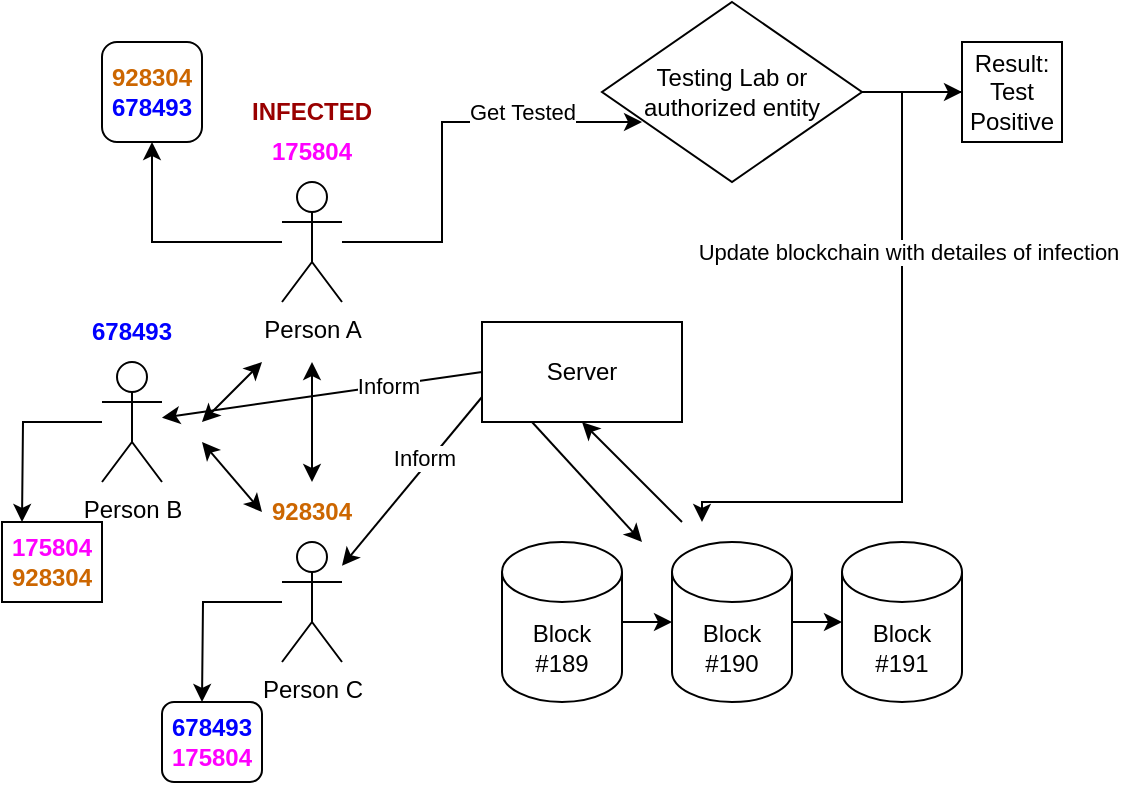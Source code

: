 <mxfile version="16.5.2" type="github">
  <diagram id="Apfx0ilZ2bGBooMRrGMX" name="Page-1">
    <mxGraphModel dx="782" dy="468" grid="1" gridSize="10" guides="1" tooltips="1" connect="1" arrows="1" fold="1" page="1" pageScale="1" pageWidth="850" pageHeight="1100" math="0" shadow="0">
      <root>
        <mxCell id="0" />
        <mxCell id="1" parent="0" />
        <mxCell id="sYKmNAtpjcv3KEtINNRX-30" style="edgeStyle=orthogonalEdgeStyle;rounded=0;orthogonalLoop=1;jettySize=auto;html=1;fontColor=#000000;" edge="1" parent="1" source="sYKmNAtpjcv3KEtINNRX-1" target="sYKmNAtpjcv3KEtINNRX-27">
          <mxGeometry relative="1" as="geometry" />
        </mxCell>
        <mxCell id="sYKmNAtpjcv3KEtINNRX-33" style="edgeStyle=orthogonalEdgeStyle;rounded=0;orthogonalLoop=1;jettySize=auto;html=1;entryX=0.154;entryY=0.667;entryDx=0;entryDy=0;entryPerimeter=0;fontColor=#990000;" edge="1" parent="1" source="sYKmNAtpjcv3KEtINNRX-1" target="sYKmNAtpjcv3KEtINNRX-12">
          <mxGeometry relative="1" as="geometry">
            <Array as="points">
              <mxPoint x="230" y="160" />
              <mxPoint x="230" y="100" />
            </Array>
          </mxGeometry>
        </mxCell>
        <mxCell id="sYKmNAtpjcv3KEtINNRX-34" value="&lt;font color=&quot;#000000&quot;&gt;Get Tested&lt;/font&gt;" style="edgeLabel;html=1;align=center;verticalAlign=middle;resizable=0;points=[];fontColor=#990000;" vertex="1" connectable="0" parent="sYKmNAtpjcv3KEtINNRX-33">
          <mxGeometry x="0.386" y="4" relative="1" as="geometry">
            <mxPoint x="4" y="-1" as="offset" />
          </mxGeometry>
        </mxCell>
        <mxCell id="sYKmNAtpjcv3KEtINNRX-1" value="Person A" style="shape=umlActor;verticalLabelPosition=bottom;verticalAlign=top;html=1;outlineConnect=0;rotation=0;" vertex="1" parent="1">
          <mxGeometry x="150" y="130" width="30" height="60" as="geometry" />
        </mxCell>
        <mxCell id="sYKmNAtpjcv3KEtINNRX-32" style="edgeStyle=orthogonalEdgeStyle;rounded=0;orthogonalLoop=1;jettySize=auto;html=1;fontColor=#000000;" edge="1" parent="1" source="sYKmNAtpjcv3KEtINNRX-5">
          <mxGeometry relative="1" as="geometry">
            <mxPoint x="110" y="390" as="targetPoint" />
          </mxGeometry>
        </mxCell>
        <mxCell id="sYKmNAtpjcv3KEtINNRX-5" value="Person C" style="shape=umlActor;verticalLabelPosition=bottom;verticalAlign=top;html=1;outlineConnect=0;" vertex="1" parent="1">
          <mxGeometry x="150" y="310" width="30" height="60" as="geometry" />
        </mxCell>
        <mxCell id="sYKmNAtpjcv3KEtINNRX-31" style="edgeStyle=orthogonalEdgeStyle;rounded=0;orthogonalLoop=1;jettySize=auto;html=1;fontColor=#000000;" edge="1" parent="1" source="sYKmNAtpjcv3KEtINNRX-6">
          <mxGeometry relative="1" as="geometry">
            <mxPoint x="20" y="300" as="targetPoint" />
          </mxGeometry>
        </mxCell>
        <mxCell id="sYKmNAtpjcv3KEtINNRX-6" value="Person B" style="shape=umlActor;verticalLabelPosition=bottom;verticalAlign=top;html=1;outlineConnect=0;" vertex="1" parent="1">
          <mxGeometry x="60" y="220" width="30" height="60" as="geometry" />
        </mxCell>
        <mxCell id="sYKmNAtpjcv3KEtINNRX-41" style="edgeStyle=orthogonalEdgeStyle;rounded=0;orthogonalLoop=1;jettySize=auto;html=1;exitX=1;exitY=0.5;exitDx=0;exitDy=0;exitPerimeter=0;entryX=0;entryY=0.5;entryDx=0;entryDy=0;entryPerimeter=0;fontColor=#000000;" edge="1" parent="1" source="sYKmNAtpjcv3KEtINNRX-8" target="sYKmNAtpjcv3KEtINNRX-13">
          <mxGeometry relative="1" as="geometry" />
        </mxCell>
        <mxCell id="sYKmNAtpjcv3KEtINNRX-8" value="Block #189" style="shape=cylinder3;whiteSpace=wrap;html=1;boundedLbl=1;backgroundOutline=1;size=15;" vertex="1" parent="1">
          <mxGeometry x="260" y="310" width="60" height="80" as="geometry" />
        </mxCell>
        <mxCell id="sYKmNAtpjcv3KEtINNRX-10" value="Server" style="rounded=0;whiteSpace=wrap;html=1;" vertex="1" parent="1">
          <mxGeometry x="250" y="200" width="100" height="50" as="geometry" />
        </mxCell>
        <mxCell id="sYKmNAtpjcv3KEtINNRX-35" style="edgeStyle=orthogonalEdgeStyle;rounded=0;orthogonalLoop=1;jettySize=auto;html=1;fontColor=#000000;" edge="1" parent="1" source="sYKmNAtpjcv3KEtINNRX-12">
          <mxGeometry relative="1" as="geometry">
            <mxPoint x="490" y="85" as="targetPoint" />
          </mxGeometry>
        </mxCell>
        <mxCell id="sYKmNAtpjcv3KEtINNRX-12" value="Testing Lab or authorized entity" style="rhombus;whiteSpace=wrap;html=1;" vertex="1" parent="1">
          <mxGeometry x="310" y="40" width="130" height="90" as="geometry" />
        </mxCell>
        <mxCell id="sYKmNAtpjcv3KEtINNRX-42" style="edgeStyle=orthogonalEdgeStyle;rounded=0;orthogonalLoop=1;jettySize=auto;html=1;fontColor=#000000;" edge="1" parent="1" source="sYKmNAtpjcv3KEtINNRX-13">
          <mxGeometry relative="1" as="geometry">
            <mxPoint x="430" y="350" as="targetPoint" />
          </mxGeometry>
        </mxCell>
        <mxCell id="sYKmNAtpjcv3KEtINNRX-13" value="Block #190" style="shape=cylinder3;whiteSpace=wrap;html=1;boundedLbl=1;backgroundOutline=1;size=15;" vertex="1" parent="1">
          <mxGeometry x="345" y="310" width="60" height="80" as="geometry" />
        </mxCell>
        <mxCell id="sYKmNAtpjcv3KEtINNRX-14" value="Block #191" style="shape=cylinder3;whiteSpace=wrap;html=1;boundedLbl=1;backgroundOutline=1;size=15;" vertex="1" parent="1">
          <mxGeometry x="430" y="310" width="60" height="80" as="geometry" />
        </mxCell>
        <mxCell id="sYKmNAtpjcv3KEtINNRX-16" value="&lt;b&gt;&lt;font color=&quot;#ff00ff&quot;&gt;175804&lt;/font&gt;&lt;/b&gt;" style="text;html=1;strokeColor=none;fillColor=none;align=center;verticalAlign=middle;whiteSpace=wrap;rounded=0;" vertex="1" parent="1">
          <mxGeometry x="135" y="100" width="60" height="30" as="geometry" />
        </mxCell>
        <mxCell id="sYKmNAtpjcv3KEtINNRX-17" value="&lt;b&gt;&lt;font color=&quot;#cc6600&quot;&gt;928304&lt;/font&gt;&lt;/b&gt;" style="text;html=1;strokeColor=none;fillColor=none;align=center;verticalAlign=middle;whiteSpace=wrap;rounded=0;" vertex="1" parent="1">
          <mxGeometry x="135" y="280" width="60" height="30" as="geometry" />
        </mxCell>
        <mxCell id="sYKmNAtpjcv3KEtINNRX-18" value="&lt;b&gt;&lt;font color=&quot;#0000ff&quot;&gt;678493&lt;/font&gt;&lt;/b&gt;" style="text;html=1;strokeColor=none;fillColor=none;align=center;verticalAlign=middle;whiteSpace=wrap;rounded=0;" vertex="1" parent="1">
          <mxGeometry x="45" y="190" width="60" height="30" as="geometry" />
        </mxCell>
        <mxCell id="sYKmNAtpjcv3KEtINNRX-19" value="" style="endArrow=classic;startArrow=classic;html=1;rounded=0;" edge="1" parent="1">
          <mxGeometry width="50" height="50" relative="1" as="geometry">
            <mxPoint x="110" y="250" as="sourcePoint" />
            <mxPoint x="140" y="220" as="targetPoint" />
            <Array as="points">
              <mxPoint x="120" y="240" />
            </Array>
          </mxGeometry>
        </mxCell>
        <mxCell id="sYKmNAtpjcv3KEtINNRX-20" value="" style="endArrow=classic;startArrow=classic;html=1;rounded=0;" edge="1" parent="1" source="sYKmNAtpjcv3KEtINNRX-17">
          <mxGeometry width="50" height="50" relative="1" as="geometry">
            <mxPoint x="164.5" y="280" as="sourcePoint" />
            <mxPoint x="165" y="220" as="targetPoint" />
          </mxGeometry>
        </mxCell>
        <mxCell id="sYKmNAtpjcv3KEtINNRX-21" value="" style="endArrow=classic;startArrow=classic;html=1;rounded=0;" edge="1" parent="1">
          <mxGeometry width="50" height="50" relative="1" as="geometry">
            <mxPoint x="110" y="260" as="sourcePoint" />
            <mxPoint x="140" y="295" as="targetPoint" />
          </mxGeometry>
        </mxCell>
        <mxCell id="sYKmNAtpjcv3KEtINNRX-22" value="&lt;font color=&quot;#990000&quot;&gt;&lt;b&gt;INFECTED&lt;/b&gt;&lt;/font&gt;" style="text;html=1;strokeColor=none;fillColor=none;align=center;verticalAlign=middle;whiteSpace=wrap;rounded=0;fontColor=#000000;" vertex="1" parent="1">
          <mxGeometry x="135" y="80" width="60" height="30" as="geometry" />
        </mxCell>
        <mxCell id="sYKmNAtpjcv3KEtINNRX-25" value="&lt;b&gt;&lt;font color=&quot;#ff00ff&quot;&gt;175804&lt;br&gt;&lt;/font&gt;&lt;/b&gt;&lt;b&gt;&lt;font color=&quot;#cc6600&quot;&gt;928304&lt;/font&gt;&lt;/b&gt;&lt;b&gt;&lt;font color=&quot;#ff00ff&quot;&gt;&lt;br&gt;&lt;/font&gt;&lt;/b&gt;" style="rounded=1;whiteSpace=wrap;html=1;fontColor=#000000;arcSize=0;" vertex="1" parent="1">
          <mxGeometry x="10" y="300" width="50" height="40" as="geometry" />
        </mxCell>
        <mxCell id="sYKmNAtpjcv3KEtINNRX-26" value="&lt;b&gt;&lt;font color=&quot;#0000ff&quot;&gt;678493&lt;br&gt;&lt;/font&gt;&lt;/b&gt;&lt;b&gt;&lt;font color=&quot;#ff00ff&quot;&gt;175804&lt;/font&gt;&lt;/b&gt;&lt;b&gt;&lt;font color=&quot;#0000ff&quot;&gt;&lt;br&gt;&lt;/font&gt;&lt;/b&gt;" style="rounded=1;whiteSpace=wrap;html=1;fontColor=#000000;" vertex="1" parent="1">
          <mxGeometry x="90" y="390" width="50" height="40" as="geometry" />
        </mxCell>
        <mxCell id="sYKmNAtpjcv3KEtINNRX-27" value="&lt;b&gt;&lt;font color=&quot;#cc6600&quot;&gt;928304&lt;br&gt;&lt;/font&gt;&lt;/b&gt;&lt;b&gt;&lt;font color=&quot;#0000ff&quot;&gt;678493&lt;/font&gt;&lt;/b&gt;&lt;b&gt;&lt;font color=&quot;#cc6600&quot;&gt;&lt;br&gt;&lt;/font&gt;&lt;/b&gt;" style="rounded=1;whiteSpace=wrap;html=1;fontColor=#000000;" vertex="1" parent="1">
          <mxGeometry x="60" y="60" width="50" height="50" as="geometry" />
        </mxCell>
        <mxCell id="sYKmNAtpjcv3KEtINNRX-38" style="edgeStyle=orthogonalEdgeStyle;rounded=0;orthogonalLoop=1;jettySize=auto;html=1;fontColor=#000000;" edge="1" parent="1" source="sYKmNAtpjcv3KEtINNRX-37">
          <mxGeometry relative="1" as="geometry">
            <mxPoint x="360" y="300" as="targetPoint" />
            <Array as="points">
              <mxPoint x="460" y="85" />
              <mxPoint x="460" y="290" />
            </Array>
          </mxGeometry>
        </mxCell>
        <mxCell id="sYKmNAtpjcv3KEtINNRX-39" value="Update blockchain with detailes of infection" style="edgeLabel;html=1;align=center;verticalAlign=middle;resizable=0;points=[];fontColor=#000000;" vertex="1" connectable="0" parent="sYKmNAtpjcv3KEtINNRX-38">
          <mxGeometry x="-0.362" y="3" relative="1" as="geometry">
            <mxPoint as="offset" />
          </mxGeometry>
        </mxCell>
        <mxCell id="sYKmNAtpjcv3KEtINNRX-37" value="Result: Test Positive" style="whiteSpace=wrap;html=1;fontColor=#000000;" vertex="1" parent="1">
          <mxGeometry x="490" y="60" width="50" height="50" as="geometry" />
        </mxCell>
        <mxCell id="sYKmNAtpjcv3KEtINNRX-45" value="" style="endArrow=classic;html=1;rounded=0;fontColor=#000000;exitX=0.25;exitY=1;exitDx=0;exitDy=0;" edge="1" parent="1" source="sYKmNAtpjcv3KEtINNRX-10">
          <mxGeometry width="50" height="50" relative="1" as="geometry">
            <mxPoint x="265" y="300" as="sourcePoint" />
            <mxPoint x="330" y="310" as="targetPoint" />
          </mxGeometry>
        </mxCell>
        <mxCell id="sYKmNAtpjcv3KEtINNRX-46" value="" style="endArrow=classic;html=1;rounded=0;fontColor=#000000;entryX=0.5;entryY=1;entryDx=0;entryDy=0;" edge="1" parent="1" target="sYKmNAtpjcv3KEtINNRX-10">
          <mxGeometry width="50" height="50" relative="1" as="geometry">
            <mxPoint x="350" y="300" as="sourcePoint" />
            <mxPoint x="380" y="260" as="targetPoint" />
          </mxGeometry>
        </mxCell>
        <mxCell id="sYKmNAtpjcv3KEtINNRX-47" value="" style="endArrow=classic;html=1;rounded=0;fontColor=#000000;exitX=0;exitY=0.75;exitDx=0;exitDy=0;" edge="1" parent="1" source="sYKmNAtpjcv3KEtINNRX-10" target="sYKmNAtpjcv3KEtINNRX-5">
          <mxGeometry width="50" height="50" relative="1" as="geometry">
            <mxPoint x="330" y="310" as="sourcePoint" />
            <mxPoint x="190" y="340" as="targetPoint" />
          </mxGeometry>
        </mxCell>
        <mxCell id="sYKmNAtpjcv3KEtINNRX-52" value="Inform" style="edgeLabel;html=1;align=center;verticalAlign=middle;resizable=0;points=[];fontColor=#000000;" vertex="1" connectable="0" parent="sYKmNAtpjcv3KEtINNRX-47">
          <mxGeometry x="-0.23" y="-3" relative="1" as="geometry">
            <mxPoint as="offset" />
          </mxGeometry>
        </mxCell>
        <mxCell id="sYKmNAtpjcv3KEtINNRX-49" value="" style="endArrow=classic;html=1;rounded=0;fontColor=#000000;exitX=0;exitY=0.5;exitDx=0;exitDy=0;" edge="1" parent="1" source="sYKmNAtpjcv3KEtINNRX-10" target="sYKmNAtpjcv3KEtINNRX-6">
          <mxGeometry width="50" height="50" relative="1" as="geometry">
            <mxPoint x="200" y="260" as="sourcePoint" />
            <mxPoint x="250" y="210" as="targetPoint" />
          </mxGeometry>
        </mxCell>
        <mxCell id="sYKmNAtpjcv3KEtINNRX-51" value="Inform" style="edgeLabel;html=1;align=center;verticalAlign=middle;resizable=0;points=[];fontColor=#000000;" vertex="1" connectable="0" parent="sYKmNAtpjcv3KEtINNRX-49">
          <mxGeometry x="-0.408" relative="1" as="geometry">
            <mxPoint as="offset" />
          </mxGeometry>
        </mxCell>
      </root>
    </mxGraphModel>
  </diagram>
</mxfile>
